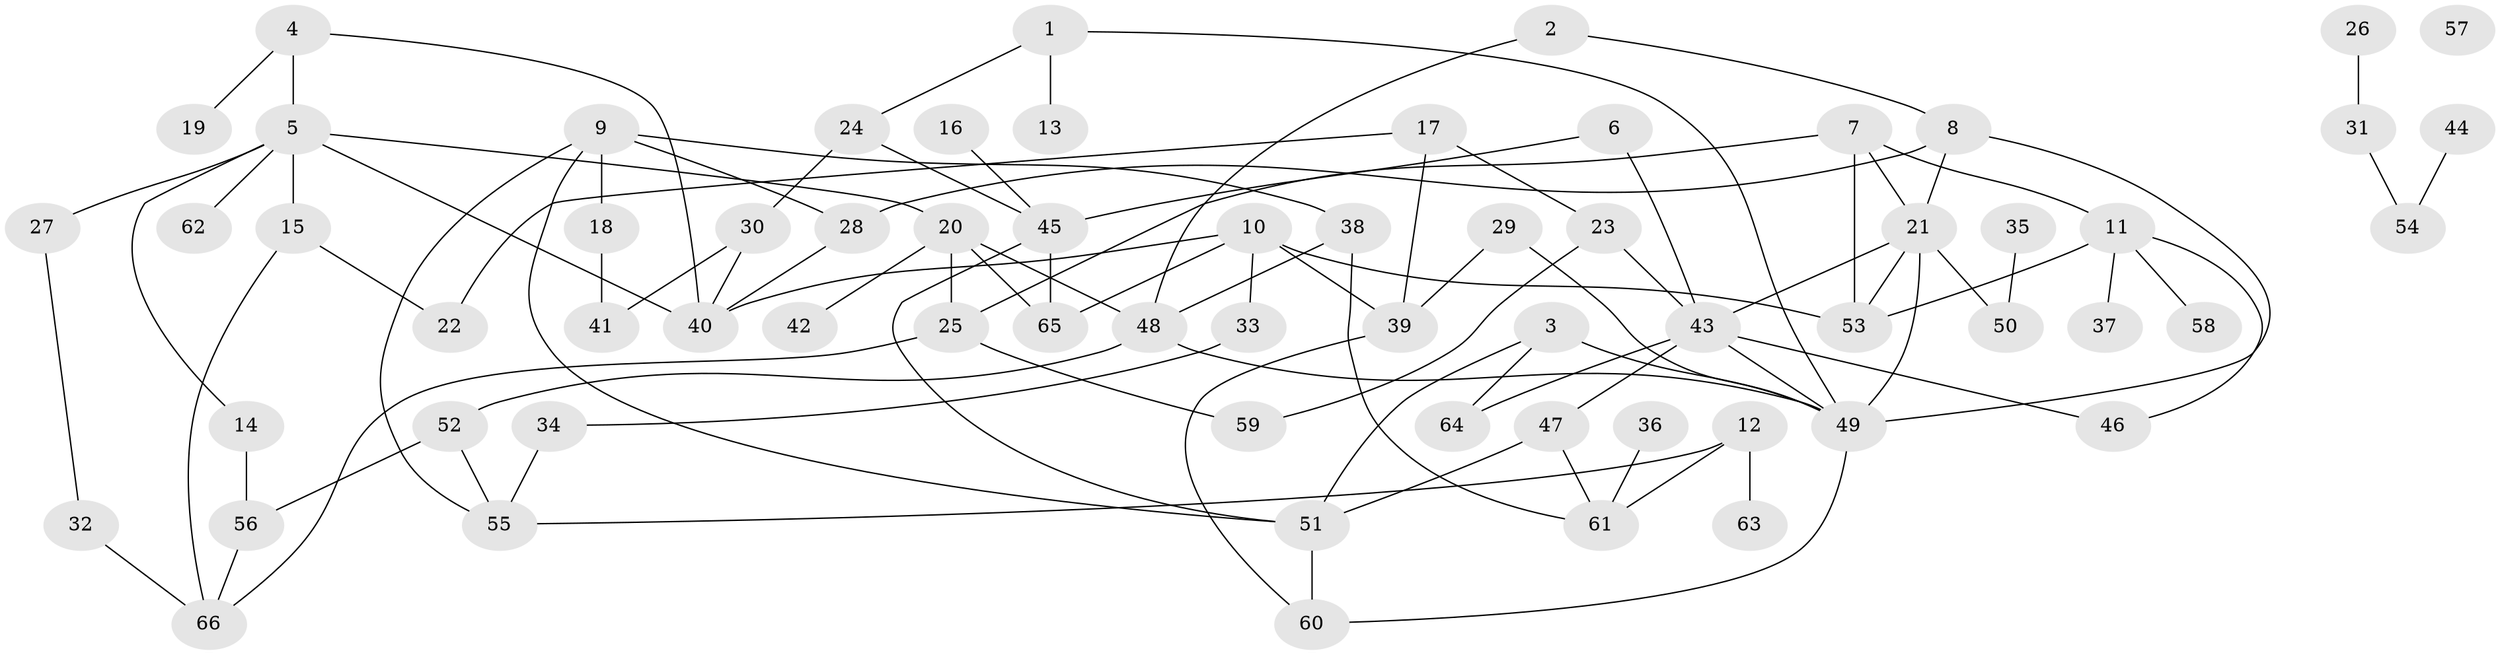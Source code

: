 // Generated by graph-tools (version 1.1) at 2025/33/03/09/25 02:33:37]
// undirected, 66 vertices, 97 edges
graph export_dot {
graph [start="1"]
  node [color=gray90,style=filled];
  1;
  2;
  3;
  4;
  5;
  6;
  7;
  8;
  9;
  10;
  11;
  12;
  13;
  14;
  15;
  16;
  17;
  18;
  19;
  20;
  21;
  22;
  23;
  24;
  25;
  26;
  27;
  28;
  29;
  30;
  31;
  32;
  33;
  34;
  35;
  36;
  37;
  38;
  39;
  40;
  41;
  42;
  43;
  44;
  45;
  46;
  47;
  48;
  49;
  50;
  51;
  52;
  53;
  54;
  55;
  56;
  57;
  58;
  59;
  60;
  61;
  62;
  63;
  64;
  65;
  66;
  1 -- 13;
  1 -- 24;
  1 -- 49;
  2 -- 8;
  2 -- 48;
  3 -- 49;
  3 -- 51;
  3 -- 64;
  4 -- 5;
  4 -- 19;
  4 -- 40;
  5 -- 14;
  5 -- 15;
  5 -- 20;
  5 -- 27;
  5 -- 40;
  5 -- 62;
  6 -- 43;
  6 -- 45;
  7 -- 11;
  7 -- 21;
  7 -- 25;
  7 -- 53;
  8 -- 21;
  8 -- 28;
  8 -- 49;
  9 -- 18;
  9 -- 28;
  9 -- 38;
  9 -- 51;
  9 -- 55;
  10 -- 33;
  10 -- 39;
  10 -- 40;
  10 -- 53;
  10 -- 65;
  11 -- 37;
  11 -- 46;
  11 -- 53;
  11 -- 58;
  12 -- 55;
  12 -- 61;
  12 -- 63;
  14 -- 56;
  15 -- 22;
  15 -- 66;
  16 -- 45;
  17 -- 22;
  17 -- 23;
  17 -- 39;
  18 -- 41;
  20 -- 25;
  20 -- 42;
  20 -- 48;
  20 -- 65;
  21 -- 43;
  21 -- 49;
  21 -- 50;
  21 -- 53;
  23 -- 43;
  23 -- 59;
  24 -- 30;
  24 -- 45;
  25 -- 59;
  25 -- 66;
  26 -- 31;
  27 -- 32;
  28 -- 40;
  29 -- 39;
  29 -- 49;
  30 -- 40;
  30 -- 41;
  31 -- 54;
  32 -- 66;
  33 -- 34;
  34 -- 55;
  35 -- 50;
  36 -- 61;
  38 -- 48;
  38 -- 61;
  39 -- 60;
  43 -- 46;
  43 -- 47;
  43 -- 49;
  43 -- 64;
  44 -- 54;
  45 -- 51;
  45 -- 65;
  47 -- 51;
  47 -- 61;
  48 -- 49;
  48 -- 52;
  49 -- 60;
  51 -- 60;
  52 -- 55;
  52 -- 56;
  56 -- 66;
}
